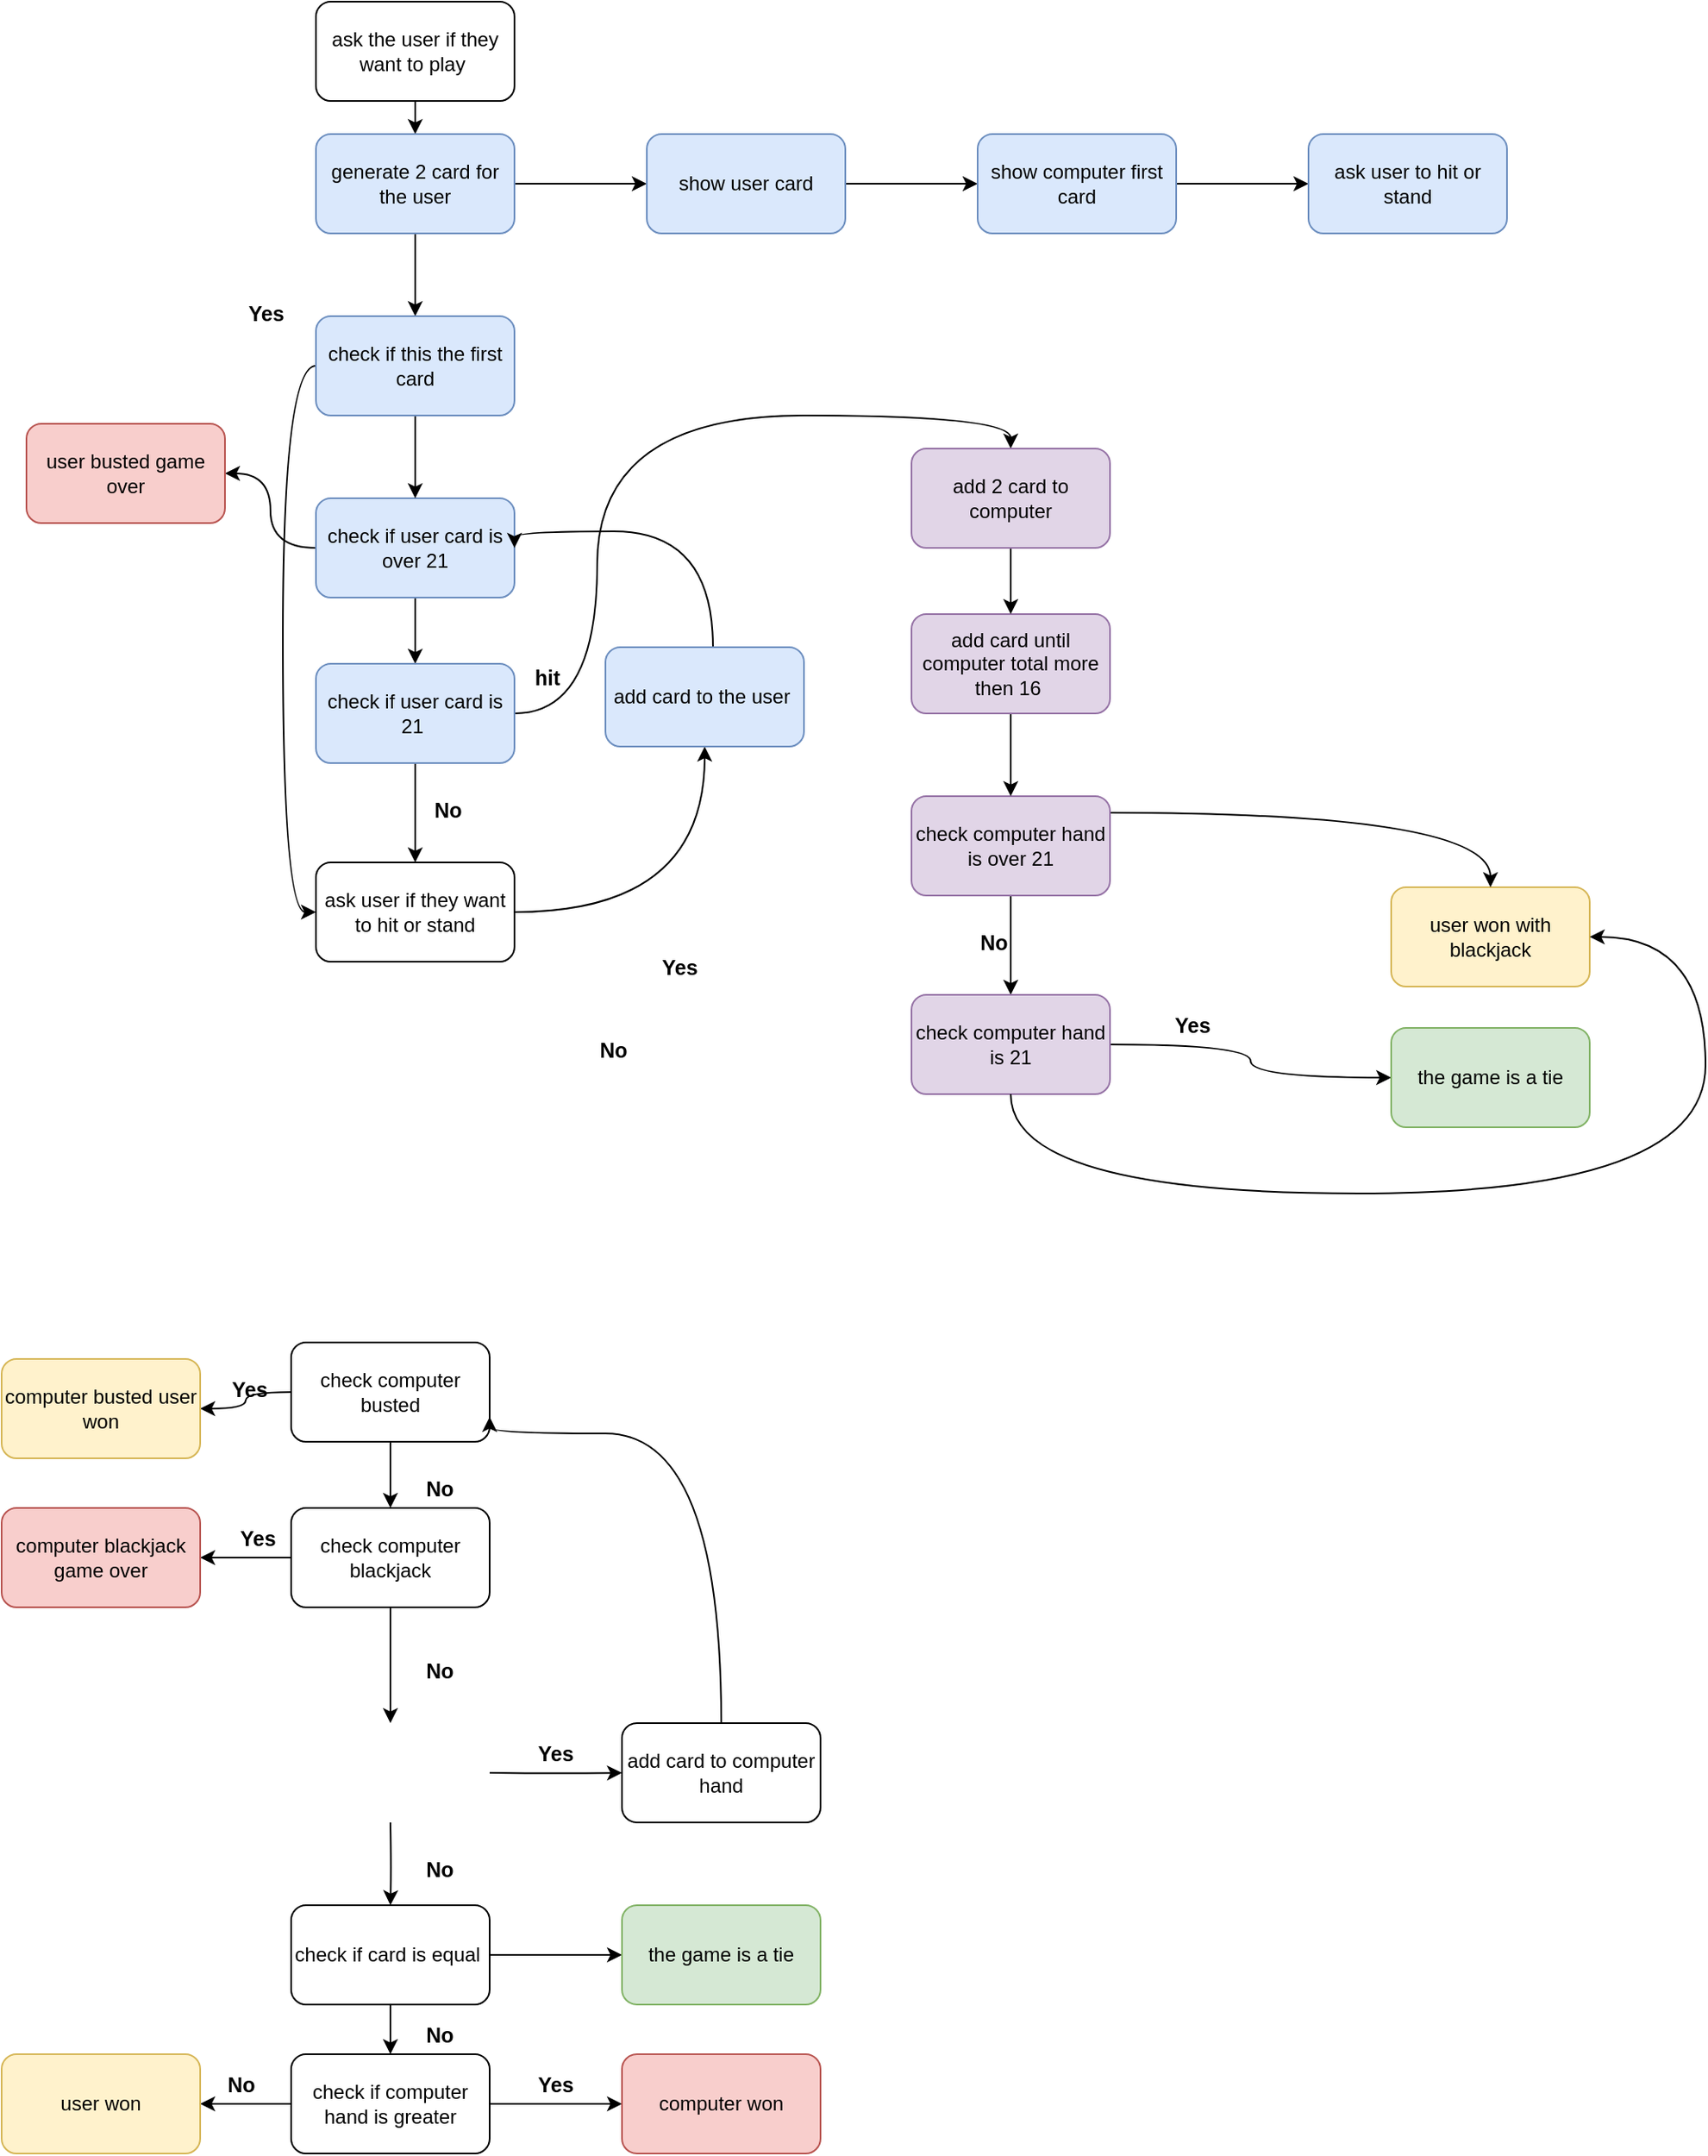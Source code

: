 <mxfile version="20.4.0" type="github" pages="2">
  <diagram id="mCQON5RRBXFTeQH2ZLTu" name="Page-1">
    <mxGraphModel dx="2371" dy="1369" grid="1" gridSize="10" guides="1" tooltips="1" connect="1" arrows="1" fold="1" page="1" pageScale="1" pageWidth="850" pageHeight="1100" math="0" shadow="0">
      <root>
        <mxCell id="0" />
        <mxCell id="1" parent="0" />
        <mxCell id="SHi3CykzPSjSsFWDdA-X-4" style="edgeStyle=orthogonalEdgeStyle;rounded=1;orthogonalLoop=1;jettySize=auto;html=1;curved=1;" parent="1" source="SHi3CykzPSjSsFWDdA-X-3" target="SHi3CykzPSjSsFWDdA-X-5" edge="1">
          <mxGeometry relative="1" as="geometry">
            <mxPoint x="660" y="190" as="targetPoint" />
          </mxGeometry>
        </mxCell>
        <mxCell id="SHi3CykzPSjSsFWDdA-X-3" value="ask the user if they want to play&amp;nbsp;" style="rounded=1;whiteSpace=wrap;html=1;" parent="1" vertex="1">
          <mxGeometry x="600" y="80" width="120" height="60" as="geometry" />
        </mxCell>
        <mxCell id="d6E4pMm2pHuvLY5bVhCY-12" style="edgeStyle=orthogonalEdgeStyle;curved=1;rounded=0;orthogonalLoop=1;jettySize=auto;html=1;" edge="1" parent="1" source="SHi3CykzPSjSsFWDdA-X-5" target="d6E4pMm2pHuvLY5bVhCY-9">
          <mxGeometry relative="1" as="geometry" />
        </mxCell>
        <mxCell id="d6E4pMm2pHuvLY5bVhCY-17" value="" style="edgeStyle=orthogonalEdgeStyle;curved=1;rounded=0;orthogonalLoop=1;jettySize=auto;html=1;" edge="1" parent="1" source="SHi3CykzPSjSsFWDdA-X-5" target="d6E4pMm2pHuvLY5bVhCY-16">
          <mxGeometry relative="1" as="geometry" />
        </mxCell>
        <mxCell id="SHi3CykzPSjSsFWDdA-X-5" value="generate 2 card for the user" style="rounded=1;whiteSpace=wrap;html=1;fillColor=#dae8fc;strokeColor=#6c8ebf;" parent="1" vertex="1">
          <mxGeometry x="600" y="160" width="120" height="60" as="geometry" />
        </mxCell>
        <mxCell id="SHi3CykzPSjSsFWDdA-X-8" style="edgeStyle=orthogonalEdgeStyle;rounded=1;orthogonalLoop=1;jettySize=auto;html=1;curved=1;" parent="1" source="SHi3CykzPSjSsFWDdA-X-7" target="SHi3CykzPSjSsFWDdA-X-9" edge="1">
          <mxGeometry relative="1" as="geometry">
            <mxPoint x="540" y="340" as="targetPoint" />
          </mxGeometry>
        </mxCell>
        <mxCell id="SHi3CykzPSjSsFWDdA-X-10" style="edgeStyle=orthogonalEdgeStyle;rounded=1;orthogonalLoop=1;jettySize=auto;html=1;curved=1;" parent="1" source="SHi3CykzPSjSsFWDdA-X-7" target="SHi3CykzPSjSsFWDdA-X-11" edge="1">
          <mxGeometry relative="1" as="geometry">
            <mxPoint x="660" y="460" as="targetPoint" />
          </mxGeometry>
        </mxCell>
        <mxCell id="SHi3CykzPSjSsFWDdA-X-7" value="check if user card is over 21" style="rounded=1;whiteSpace=wrap;html=1;fillColor=#dae8fc;strokeColor=#6c8ebf;" parent="1" vertex="1">
          <mxGeometry x="600" y="380" width="120" height="60" as="geometry" />
        </mxCell>
        <mxCell id="SHi3CykzPSjSsFWDdA-X-9" value="user busted game over" style="rounded=1;whiteSpace=wrap;html=1;fillColor=#f8cecc;strokeColor=#b85450;" parent="1" vertex="1">
          <mxGeometry x="425" y="335" width="120" height="60" as="geometry" />
        </mxCell>
        <mxCell id="SHi3CykzPSjSsFWDdA-X-28" style="edgeStyle=orthogonalEdgeStyle;rounded=1;orthogonalLoop=1;jettySize=auto;html=1;curved=1;" parent="1" source="SHi3CykzPSjSsFWDdA-X-11" target="SHi3CykzPSjSsFWDdA-X-29" edge="1">
          <mxGeometry relative="1" as="geometry">
            <mxPoint x="660" y="530" as="targetPoint" />
          </mxGeometry>
        </mxCell>
        <mxCell id="d6E4pMm2pHuvLY5bVhCY-15" style="edgeStyle=orthogonalEdgeStyle;curved=1;rounded=0;orthogonalLoop=1;jettySize=auto;html=1;entryX=0.5;entryY=0;entryDx=0;entryDy=0;" edge="1" parent="1" source="SHi3CykzPSjSsFWDdA-X-11" target="SHi3CykzPSjSsFWDdA-X-104">
          <mxGeometry relative="1" as="geometry">
            <Array as="points">
              <mxPoint x="770" y="510" />
              <mxPoint x="770" y="330" />
              <mxPoint x="1020" y="330" />
            </Array>
          </mxGeometry>
        </mxCell>
        <mxCell id="SHi3CykzPSjSsFWDdA-X-11" value="check if user card is 21&amp;nbsp;" style="rounded=1;whiteSpace=wrap;html=1;fillColor=#dae8fc;strokeColor=#6c8ebf;" parent="1" vertex="1">
          <mxGeometry x="600" y="480" width="120" height="60" as="geometry" />
        </mxCell>
        <mxCell id="SHi3CykzPSjSsFWDdA-X-13" value="user won with blackjack" style="rounded=1;whiteSpace=wrap;html=1;fillColor=#fff2cc;strokeColor=#d6b656;" parent="1" vertex="1">
          <mxGeometry x="1250" y="615" width="120" height="60" as="geometry" />
        </mxCell>
        <mxCell id="SHi3CykzPSjSsFWDdA-X-16" style="edgeStyle=orthogonalEdgeStyle;rounded=1;orthogonalLoop=1;jettySize=auto;html=1;curved=1;" parent="1" source="SHi3CykzPSjSsFWDdA-X-14" target="SHi3CykzPSjSsFWDdA-X-17" edge="1">
          <mxGeometry relative="1" as="geometry">
            <mxPoint x="1020" y="650" as="targetPoint" />
          </mxGeometry>
        </mxCell>
        <mxCell id="SHi3CykzPSjSsFWDdA-X-25" style="edgeStyle=orthogonalEdgeStyle;rounded=1;orthogonalLoop=1;jettySize=auto;html=1;entryX=0.5;entryY=0;entryDx=0;entryDy=0;curved=1;" parent="1" source="SHi3CykzPSjSsFWDdA-X-14" target="SHi3CykzPSjSsFWDdA-X-13" edge="1">
          <mxGeometry relative="1" as="geometry">
            <mxPoint x="1220" y="590" as="targetPoint" />
            <Array as="points">
              <mxPoint x="1310" y="570" />
            </Array>
          </mxGeometry>
        </mxCell>
        <mxCell id="SHi3CykzPSjSsFWDdA-X-14" value="check computer hand is over 21" style="rounded=1;whiteSpace=wrap;html=1;fillColor=#e1d5e7;strokeColor=#9673a6;" parent="1" vertex="1">
          <mxGeometry x="960" y="560" width="120" height="60" as="geometry" />
        </mxCell>
        <mxCell id="SHi3CykzPSjSsFWDdA-X-46" style="edgeStyle=orthogonalEdgeStyle;rounded=1;orthogonalLoop=1;jettySize=auto;html=1;exitX=1;exitY=0.5;exitDx=0;exitDy=0;entryX=0;entryY=0.5;entryDx=0;entryDy=0;fontSize=15;curved=1;" parent="1" source="SHi3CykzPSjSsFWDdA-X-17" target="SHi3CykzPSjSsFWDdA-X-26" edge="1">
          <mxGeometry relative="1" as="geometry" />
        </mxCell>
        <mxCell id="SHi3CykzPSjSsFWDdA-X-17" value="check computer hand is 21" style="rounded=1;whiteSpace=wrap;html=1;fillColor=#e1d5e7;strokeColor=#9673a6;" parent="1" vertex="1">
          <mxGeometry x="960" y="680" width="120" height="60" as="geometry" />
        </mxCell>
        <mxCell id="SHi3CykzPSjSsFWDdA-X-110" style="edgeStyle=orthogonalEdgeStyle;curved=1;rounded=1;orthogonalLoop=1;jettySize=auto;html=1;entryX=0.5;entryY=0;entryDx=0;entryDy=0;" parent="1" source="SHi3CykzPSjSsFWDdA-X-19" target="SHi3CykzPSjSsFWDdA-X-14" edge="1">
          <mxGeometry relative="1" as="geometry" />
        </mxCell>
        <mxCell id="SHi3CykzPSjSsFWDdA-X-19" value="add card until computer total more then 16&amp;nbsp;" style="rounded=1;whiteSpace=wrap;html=1;fillColor=#e1d5e7;strokeColor=#9673a6;" parent="1" vertex="1">
          <mxGeometry x="960" y="450" width="120" height="60" as="geometry" />
        </mxCell>
        <mxCell id="SHi3CykzPSjSsFWDdA-X-26" value="the game is a tie" style="rounded=1;whiteSpace=wrap;html=1;fillColor=#d5e8d4;strokeColor=#82b366;" parent="1" vertex="1">
          <mxGeometry x="1250" y="700" width="120" height="60" as="geometry" />
        </mxCell>
        <mxCell id="SHi3CykzPSjSsFWDdA-X-30" style="edgeStyle=orthogonalEdgeStyle;rounded=1;orthogonalLoop=1;jettySize=auto;html=1;curved=1;" parent="1" source="SHi3CykzPSjSsFWDdA-X-29" target="SHi3CykzPSjSsFWDdA-X-31" edge="1">
          <mxGeometry relative="1" as="geometry">
            <mxPoint x="760" y="500" as="targetPoint" />
          </mxGeometry>
        </mxCell>
        <mxCell id="SHi3CykzPSjSsFWDdA-X-29" value="ask user if they want to hit or stand" style="rounded=1;whiteSpace=wrap;html=1;" parent="1" vertex="1">
          <mxGeometry x="600" y="600" width="120" height="60" as="geometry" />
        </mxCell>
        <mxCell id="d6E4pMm2pHuvLY5bVhCY-8" style="edgeStyle=orthogonalEdgeStyle;curved=1;rounded=0;orthogonalLoop=1;jettySize=auto;html=1;entryX=1;entryY=0.5;entryDx=0;entryDy=0;" edge="1" parent="1" source="SHi3CykzPSjSsFWDdA-X-31" target="SHi3CykzPSjSsFWDdA-X-7">
          <mxGeometry relative="1" as="geometry">
            <Array as="points">
              <mxPoint x="840" y="400" />
              <mxPoint x="720" y="400" />
            </Array>
          </mxGeometry>
        </mxCell>
        <mxCell id="SHi3CykzPSjSsFWDdA-X-31" value="add card to the user&amp;nbsp;" style="rounded=1;whiteSpace=wrap;html=1;fillColor=#dae8fc;strokeColor=#6c8ebf;" parent="1" vertex="1">
          <mxGeometry x="775" y="470" width="120" height="60" as="geometry" />
        </mxCell>
        <mxCell id="SHi3CykzPSjSsFWDdA-X-33" value="&lt;b&gt;&lt;font style=&quot;font-size: 15px;&quot;&gt;&lt;sub&gt;Yes&lt;/sub&gt;&lt;/font&gt;&lt;/b&gt;" style="text;html=1;strokeColor=none;fillColor=none;align=center;verticalAlign=middle;whiteSpace=wrap;rounded=1;" parent="1" vertex="1">
          <mxGeometry x="790" y="645" width="60" height="30" as="geometry" />
        </mxCell>
        <mxCell id="SHi3CykzPSjSsFWDdA-X-35" value="&lt;b&gt;&lt;font style=&quot;font-size: 15px;&quot;&gt;&lt;sub&gt;Yes&lt;/sub&gt;&lt;/font&gt;&lt;/b&gt;" style="text;html=1;strokeColor=none;fillColor=none;align=center;verticalAlign=middle;whiteSpace=wrap;rounded=1;" parent="1" vertex="1">
          <mxGeometry x="1100" y="680" width="60" height="30" as="geometry" />
        </mxCell>
        <mxCell id="SHi3CykzPSjSsFWDdA-X-36" value="&lt;b&gt;&lt;font style=&quot;font-size: 15px;&quot;&gt;&lt;sub&gt;Yes&lt;/sub&gt;&lt;/font&gt;&lt;/b&gt;" style="text;html=1;strokeColor=none;fillColor=none;align=center;verticalAlign=middle;whiteSpace=wrap;rounded=1;" parent="1" vertex="1">
          <mxGeometry x="540" y="250" width="60" height="30" as="geometry" />
        </mxCell>
        <mxCell id="SHi3CykzPSjSsFWDdA-X-37" value="&lt;b&gt;&lt;font style=&quot;font-size: 15px;&quot;&gt;&lt;sub&gt;No&lt;/sub&gt;&lt;/font&gt;&lt;/b&gt;" style="text;html=1;strokeColor=none;fillColor=none;align=center;verticalAlign=middle;whiteSpace=wrap;rounded=1;" parent="1" vertex="1">
          <mxGeometry x="980" y="630" width="60" height="30" as="geometry" />
        </mxCell>
        <mxCell id="SHi3CykzPSjSsFWDdA-X-44" value="&lt;b&gt;&lt;font style=&quot;font-size: 15px;&quot;&gt;&lt;sub&gt;No&lt;/sub&gt;&lt;/font&gt;&lt;/b&gt;" style="text;html=1;strokeColor=none;fillColor=none;align=center;verticalAlign=middle;whiteSpace=wrap;rounded=1;" parent="1" vertex="1">
          <mxGeometry x="650" y="550" width="60" height="30" as="geometry" />
        </mxCell>
        <mxCell id="SHi3CykzPSjSsFWDdA-X-51" value="&lt;b&gt;&lt;font style=&quot;font-size: 15px;&quot;&gt;&lt;sub&gt;hit&lt;/sub&gt;&lt;/font&gt;&lt;/b&gt;" style="text;html=1;strokeColor=none;fillColor=none;align=center;verticalAlign=middle;whiteSpace=wrap;rounded=1;" parent="1" vertex="1">
          <mxGeometry x="710" y="470" width="60" height="30" as="geometry" />
        </mxCell>
        <mxCell id="SHi3CykzPSjSsFWDdA-X-68" value="" style="edgeStyle=orthogonalEdgeStyle;rounded=1;orthogonalLoop=1;jettySize=auto;html=1;fontSize=15;curved=1;" parent="1" source="SHi3CykzPSjSsFWDdA-X-65" target="SHi3CykzPSjSsFWDdA-X-67" edge="1">
          <mxGeometry relative="1" as="geometry" />
        </mxCell>
        <mxCell id="SHi3CykzPSjSsFWDdA-X-92" value="" style="edgeStyle=orthogonalEdgeStyle;rounded=1;orthogonalLoop=1;jettySize=auto;html=1;fontSize=15;curved=1;" parent="1" source="SHi3CykzPSjSsFWDdA-X-65" target="SHi3CykzPSjSsFWDdA-X-91" edge="1">
          <mxGeometry relative="1" as="geometry" />
        </mxCell>
        <mxCell id="SHi3CykzPSjSsFWDdA-X-65" value="check computer busted" style="whiteSpace=wrap;html=1;rounded=1;" parent="1" vertex="1">
          <mxGeometry x="585" y="890" width="120" height="60" as="geometry" />
        </mxCell>
        <mxCell id="SHi3CykzPSjSsFWDdA-X-77" style="edgeStyle=orthogonalEdgeStyle;rounded=1;orthogonalLoop=1;jettySize=auto;html=1;entryX=0.5;entryY=0;entryDx=0;entryDy=0;fontSize=15;curved=1;" parent="1" source="SHi3CykzPSjSsFWDdA-X-67" edge="1">
          <mxGeometry relative="1" as="geometry">
            <mxPoint x="645.0" y="1120" as="targetPoint" />
          </mxGeometry>
        </mxCell>
        <mxCell id="SHi3CykzPSjSsFWDdA-X-86" value="" style="edgeStyle=orthogonalEdgeStyle;rounded=1;orthogonalLoop=1;jettySize=auto;html=1;fontSize=15;curved=1;" parent="1" source="SHi3CykzPSjSsFWDdA-X-67" target="SHi3CykzPSjSsFWDdA-X-85" edge="1">
          <mxGeometry relative="1" as="geometry" />
        </mxCell>
        <mxCell id="SHi3CykzPSjSsFWDdA-X-67" value="check computer blackjack" style="whiteSpace=wrap;html=1;rounded=1;" parent="1" vertex="1">
          <mxGeometry x="585" y="990" width="120" height="60" as="geometry" />
        </mxCell>
        <mxCell id="SHi3CykzPSjSsFWDdA-X-75" value="" style="edgeStyle=orthogonalEdgeStyle;rounded=1;orthogonalLoop=1;jettySize=auto;html=1;fontSize=15;curved=1;" parent="1" target="SHi3CykzPSjSsFWDdA-X-74" edge="1">
          <mxGeometry relative="1" as="geometry">
            <mxPoint x="705.0" y="1150" as="sourcePoint" />
          </mxGeometry>
        </mxCell>
        <mxCell id="SHi3CykzPSjSsFWDdA-X-80" value="" style="edgeStyle=orthogonalEdgeStyle;rounded=1;orthogonalLoop=1;jettySize=auto;html=1;fontSize=15;curved=1;" parent="1" target="SHi3CykzPSjSsFWDdA-X-79" edge="1">
          <mxGeometry relative="1" as="geometry">
            <mxPoint x="645.0" y="1180" as="sourcePoint" />
          </mxGeometry>
        </mxCell>
        <mxCell id="SHi3CykzPSjSsFWDdA-X-76" style="edgeStyle=orthogonalEdgeStyle;rounded=1;orthogonalLoop=1;jettySize=auto;html=1;fontSize=15;entryX=1;entryY=0.75;entryDx=0;entryDy=0;curved=1;" parent="1" source="SHi3CykzPSjSsFWDdA-X-74" target="SHi3CykzPSjSsFWDdA-X-65" edge="1">
          <mxGeometry relative="1" as="geometry">
            <mxPoint x="805" y="940" as="targetPoint" />
            <Array as="points">
              <mxPoint x="845" y="945" />
            </Array>
          </mxGeometry>
        </mxCell>
        <mxCell id="SHi3CykzPSjSsFWDdA-X-74" value="add card to computer hand" style="whiteSpace=wrap;html=1;rounded=1;" parent="1" vertex="1">
          <mxGeometry x="785" y="1120" width="120" height="60" as="geometry" />
        </mxCell>
        <mxCell id="SHi3CykzPSjSsFWDdA-X-82" value="" style="edgeStyle=orthogonalEdgeStyle;rounded=1;orthogonalLoop=1;jettySize=auto;html=1;fontSize=15;curved=1;" parent="1" source="SHi3CykzPSjSsFWDdA-X-79" target="SHi3CykzPSjSsFWDdA-X-81" edge="1">
          <mxGeometry relative="1" as="geometry" />
        </mxCell>
        <mxCell id="SHi3CykzPSjSsFWDdA-X-84" value="" style="edgeStyle=orthogonalEdgeStyle;rounded=1;orthogonalLoop=1;jettySize=auto;html=1;fontSize=15;curved=1;" parent="1" source="SHi3CykzPSjSsFWDdA-X-79" target="SHi3CykzPSjSsFWDdA-X-83" edge="1">
          <mxGeometry relative="1" as="geometry" />
        </mxCell>
        <mxCell id="SHi3CykzPSjSsFWDdA-X-79" value="check if card is equal&amp;nbsp;" style="whiteSpace=wrap;html=1;rounded=1;" parent="1" vertex="1">
          <mxGeometry x="585" y="1230" width="120" height="60" as="geometry" />
        </mxCell>
        <mxCell id="SHi3CykzPSjSsFWDdA-X-81" value="the game is a tie" style="whiteSpace=wrap;html=1;rounded=1;fillColor=#d5e8d4;strokeColor=#82b366;" parent="1" vertex="1">
          <mxGeometry x="785" y="1230" width="120" height="60" as="geometry" />
        </mxCell>
        <mxCell id="SHi3CykzPSjSsFWDdA-X-88" value="" style="edgeStyle=orthogonalEdgeStyle;rounded=1;orthogonalLoop=1;jettySize=auto;html=1;fontSize=15;curved=1;" parent="1" source="SHi3CykzPSjSsFWDdA-X-83" target="SHi3CykzPSjSsFWDdA-X-87" edge="1">
          <mxGeometry relative="1" as="geometry" />
        </mxCell>
        <mxCell id="SHi3CykzPSjSsFWDdA-X-90" value="" style="edgeStyle=orthogonalEdgeStyle;rounded=1;orthogonalLoop=1;jettySize=auto;html=1;fontSize=15;curved=1;" parent="1" source="SHi3CykzPSjSsFWDdA-X-83" target="SHi3CykzPSjSsFWDdA-X-89" edge="1">
          <mxGeometry relative="1" as="geometry" />
        </mxCell>
        <mxCell id="SHi3CykzPSjSsFWDdA-X-83" value="check if computer hand is greater" style="whiteSpace=wrap;html=1;rounded=1;" parent="1" vertex="1">
          <mxGeometry x="585" y="1320" width="120" height="60" as="geometry" />
        </mxCell>
        <mxCell id="SHi3CykzPSjSsFWDdA-X-85" value="computer blackjack game over" style="whiteSpace=wrap;html=1;rounded=1;fillColor=#f8cecc;strokeColor=#b85450;" parent="1" vertex="1">
          <mxGeometry x="410" y="990" width="120" height="60" as="geometry" />
        </mxCell>
        <mxCell id="SHi3CykzPSjSsFWDdA-X-87" value="computer won" style="whiteSpace=wrap;html=1;rounded=1;fillColor=#f8cecc;strokeColor=#b85450;" parent="1" vertex="1">
          <mxGeometry x="785" y="1320" width="120" height="60" as="geometry" />
        </mxCell>
        <mxCell id="SHi3CykzPSjSsFWDdA-X-89" value="user won" style="whiteSpace=wrap;html=1;rounded=1;fillColor=#fff2cc;strokeColor=#d6b656;" parent="1" vertex="1">
          <mxGeometry x="410" y="1320" width="120" height="60" as="geometry" />
        </mxCell>
        <mxCell id="SHi3CykzPSjSsFWDdA-X-91" value="computer busted user won" style="whiteSpace=wrap;html=1;rounded=1;fillColor=#fff2cc;strokeColor=#d6b656;" parent="1" vertex="1">
          <mxGeometry x="410" y="900" width="120" height="60" as="geometry" />
        </mxCell>
        <mxCell id="SHi3CykzPSjSsFWDdA-X-93" value="&lt;b&gt;&lt;font style=&quot;font-size: 15px;&quot;&gt;&lt;sub&gt;Yes&lt;/sub&gt;&lt;/font&gt;&lt;/b&gt;" style="text;html=1;strokeColor=none;fillColor=none;align=center;verticalAlign=middle;whiteSpace=wrap;rounded=1;" parent="1" vertex="1">
          <mxGeometry x="715" y="1120" width="60" height="30" as="geometry" />
        </mxCell>
        <mxCell id="SHi3CykzPSjSsFWDdA-X-94" value="&lt;b&gt;&lt;font style=&quot;font-size: 15px;&quot;&gt;&lt;sub&gt;Yes&lt;/sub&gt;&lt;/font&gt;&lt;/b&gt;" style="text;html=1;strokeColor=none;fillColor=none;align=center;verticalAlign=middle;whiteSpace=wrap;rounded=1;" parent="1" vertex="1">
          <mxGeometry x="715" y="1320" width="60" height="30" as="geometry" />
        </mxCell>
        <mxCell id="SHi3CykzPSjSsFWDdA-X-95" value="&lt;b&gt;&lt;font style=&quot;font-size: 15px;&quot;&gt;&lt;sub&gt;No&lt;/sub&gt;&lt;/font&gt;&lt;/b&gt;" style="text;html=1;strokeColor=none;fillColor=none;align=center;verticalAlign=middle;whiteSpace=wrap;rounded=1;" parent="1" vertex="1">
          <mxGeometry x="750" y="695" width="60" height="30" as="geometry" />
        </mxCell>
        <mxCell id="SHi3CykzPSjSsFWDdA-X-96" value="&lt;b&gt;&lt;font style=&quot;font-size: 15px;&quot;&gt;&lt;sub&gt;No&lt;/sub&gt;&lt;/font&gt;&lt;/b&gt;" style="text;html=1;strokeColor=none;fillColor=none;align=center;verticalAlign=middle;whiteSpace=wrap;rounded=1;" parent="1" vertex="1">
          <mxGeometry x="645" y="960" width="60" height="30" as="geometry" />
        </mxCell>
        <mxCell id="SHi3CykzPSjSsFWDdA-X-97" value="&lt;b&gt;&lt;font style=&quot;font-size: 15px;&quot;&gt;&lt;sub&gt;No&lt;/sub&gt;&lt;/font&gt;&lt;/b&gt;" style="text;html=1;strokeColor=none;fillColor=none;align=center;verticalAlign=middle;whiteSpace=wrap;rounded=1;" parent="1" vertex="1">
          <mxGeometry x="645" y="1070" width="60" height="30" as="geometry" />
        </mxCell>
        <mxCell id="SHi3CykzPSjSsFWDdA-X-98" value="&lt;b&gt;&lt;font style=&quot;font-size: 15px;&quot;&gt;&lt;sub&gt;No&lt;/sub&gt;&lt;/font&gt;&lt;/b&gt;" style="text;html=1;strokeColor=none;fillColor=none;align=center;verticalAlign=middle;whiteSpace=wrap;rounded=1;" parent="1" vertex="1">
          <mxGeometry x="645" y="1190" width="60" height="30" as="geometry" />
        </mxCell>
        <mxCell id="SHi3CykzPSjSsFWDdA-X-99" value="&lt;b&gt;&lt;font style=&quot;font-size: 15px;&quot;&gt;&lt;sub&gt;No&lt;/sub&gt;&lt;/font&gt;&lt;/b&gt;" style="text;html=1;strokeColor=none;fillColor=none;align=center;verticalAlign=middle;whiteSpace=wrap;rounded=1;" parent="1" vertex="1">
          <mxGeometry x="645" y="1290" width="60" height="30" as="geometry" />
        </mxCell>
        <mxCell id="SHi3CykzPSjSsFWDdA-X-100" value="&lt;b&gt;&lt;font style=&quot;font-size: 15px;&quot;&gt;&lt;sub&gt;No&lt;/sub&gt;&lt;/font&gt;&lt;/b&gt;" style="text;html=1;strokeColor=none;fillColor=none;align=center;verticalAlign=middle;whiteSpace=wrap;rounded=1;" parent="1" vertex="1">
          <mxGeometry x="525" y="1320" width="60" height="30" as="geometry" />
        </mxCell>
        <mxCell id="SHi3CykzPSjSsFWDdA-X-101" value="&lt;b&gt;&lt;font style=&quot;font-size: 15px;&quot;&gt;&lt;sub&gt;Yes&lt;/sub&gt;&lt;/font&gt;&lt;/b&gt;" style="text;html=1;strokeColor=none;fillColor=none;align=center;verticalAlign=middle;whiteSpace=wrap;rounded=1;" parent="1" vertex="1">
          <mxGeometry x="535" y="990" width="60" height="30" as="geometry" />
        </mxCell>
        <mxCell id="SHi3CykzPSjSsFWDdA-X-102" value="&lt;b&gt;&lt;font style=&quot;font-size: 15px;&quot;&gt;&lt;sub&gt;Yes&lt;/sub&gt;&lt;/font&gt;&lt;/b&gt;" style="text;html=1;strokeColor=none;fillColor=none;align=center;verticalAlign=middle;whiteSpace=wrap;rounded=1;" parent="1" vertex="1">
          <mxGeometry x="530" y="900" width="60" height="30" as="geometry" />
        </mxCell>
        <mxCell id="SHi3CykzPSjSsFWDdA-X-107" style="edgeStyle=orthogonalEdgeStyle;curved=1;rounded=1;orthogonalLoop=1;jettySize=auto;html=1;entryX=0.5;entryY=0;entryDx=0;entryDy=0;" parent="1" source="SHi3CykzPSjSsFWDdA-X-104" target="SHi3CykzPSjSsFWDdA-X-19" edge="1">
          <mxGeometry relative="1" as="geometry" />
        </mxCell>
        <mxCell id="SHi3CykzPSjSsFWDdA-X-104" value="add 2 card to computer" style="whiteSpace=wrap;html=1;fillColor=#e1d5e7;strokeColor=#9673a6;rounded=1;" parent="1" vertex="1">
          <mxGeometry x="960" y="350" width="120" height="60" as="geometry" />
        </mxCell>
        <mxCell id="SHi3CykzPSjSsFWDdA-X-114" style="edgeStyle=orthogonalEdgeStyle;curved=1;rounded=1;orthogonalLoop=1;jettySize=auto;html=1;entryX=1;entryY=0.5;entryDx=0;entryDy=0;exitX=0.5;exitY=1;exitDx=0;exitDy=0;" parent="1" source="SHi3CykzPSjSsFWDdA-X-17" target="SHi3CykzPSjSsFWDdA-X-13" edge="1">
          <mxGeometry relative="1" as="geometry">
            <mxPoint x="1080" y="800.059" as="sourcePoint" />
            <Array as="points">
              <mxPoint x="1020" y="800" />
              <mxPoint x="1440" y="800" />
              <mxPoint x="1440" y="645" />
            </Array>
          </mxGeometry>
        </mxCell>
        <mxCell id="d6E4pMm2pHuvLY5bVhCY-13" style="edgeStyle=orthogonalEdgeStyle;curved=1;rounded=0;orthogonalLoop=1;jettySize=auto;html=1;entryX=0.5;entryY=0;entryDx=0;entryDy=0;" edge="1" parent="1" source="d6E4pMm2pHuvLY5bVhCY-9" target="SHi3CykzPSjSsFWDdA-X-7">
          <mxGeometry relative="1" as="geometry" />
        </mxCell>
        <mxCell id="d6E4pMm2pHuvLY5bVhCY-14" style="edgeStyle=orthogonalEdgeStyle;curved=1;rounded=0;orthogonalLoop=1;jettySize=auto;html=1;entryX=0;entryY=0.5;entryDx=0;entryDy=0;" edge="1" parent="1" source="d6E4pMm2pHuvLY5bVhCY-9" target="SHi3CykzPSjSsFWDdA-X-29">
          <mxGeometry relative="1" as="geometry">
            <Array as="points">
              <mxPoint x="580" y="300" />
              <mxPoint x="580" y="630" />
            </Array>
          </mxGeometry>
        </mxCell>
        <mxCell id="d6E4pMm2pHuvLY5bVhCY-9" value="check if this the first card" style="whiteSpace=wrap;html=1;fillColor=#dae8fc;strokeColor=#6c8ebf;rounded=1;" vertex="1" parent="1">
          <mxGeometry x="600" y="270" width="120" height="60" as="geometry" />
        </mxCell>
        <mxCell id="d6E4pMm2pHuvLY5bVhCY-21" value="" style="edgeStyle=orthogonalEdgeStyle;curved=1;rounded=0;orthogonalLoop=1;jettySize=auto;html=1;" edge="1" parent="1" source="d6E4pMm2pHuvLY5bVhCY-16" target="d6E4pMm2pHuvLY5bVhCY-20">
          <mxGeometry relative="1" as="geometry" />
        </mxCell>
        <mxCell id="d6E4pMm2pHuvLY5bVhCY-16" value="show user card" style="whiteSpace=wrap;html=1;fillColor=#dae8fc;strokeColor=#6c8ebf;rounded=1;" vertex="1" parent="1">
          <mxGeometry x="800" y="160" width="120" height="60" as="geometry" />
        </mxCell>
        <mxCell id="d6E4pMm2pHuvLY5bVhCY-23" value="" style="edgeStyle=orthogonalEdgeStyle;curved=1;rounded=0;orthogonalLoop=1;jettySize=auto;html=1;" edge="1" parent="1" source="d6E4pMm2pHuvLY5bVhCY-20" target="d6E4pMm2pHuvLY5bVhCY-22">
          <mxGeometry relative="1" as="geometry" />
        </mxCell>
        <mxCell id="d6E4pMm2pHuvLY5bVhCY-20" value="show computer first card" style="whiteSpace=wrap;html=1;fillColor=#dae8fc;strokeColor=#6c8ebf;rounded=1;" vertex="1" parent="1">
          <mxGeometry x="1000" y="160" width="120" height="60" as="geometry" />
        </mxCell>
        <mxCell id="d6E4pMm2pHuvLY5bVhCY-22" value="ask user to hit or stand" style="whiteSpace=wrap;html=1;fillColor=#dae8fc;strokeColor=#6c8ebf;rounded=1;" vertex="1" parent="1">
          <mxGeometry x="1200" y="160" width="120" height="60" as="geometry" />
        </mxCell>
      </root>
    </mxGraphModel>
  </diagram>
  <diagram id="ThXzucjT3A-7pzlHavJ5" name="Page-2">
    <mxGraphModel dx="2015" dy="1164" grid="1" gridSize="10" guides="1" tooltips="1" connect="1" arrows="1" fold="1" page="1" pageScale="1" pageWidth="850" pageHeight="1100" math="0" shadow="0">
      <root>
        <mxCell id="0" />
        <mxCell id="1" parent="0" />
      </root>
    </mxGraphModel>
  </diagram>
</mxfile>
